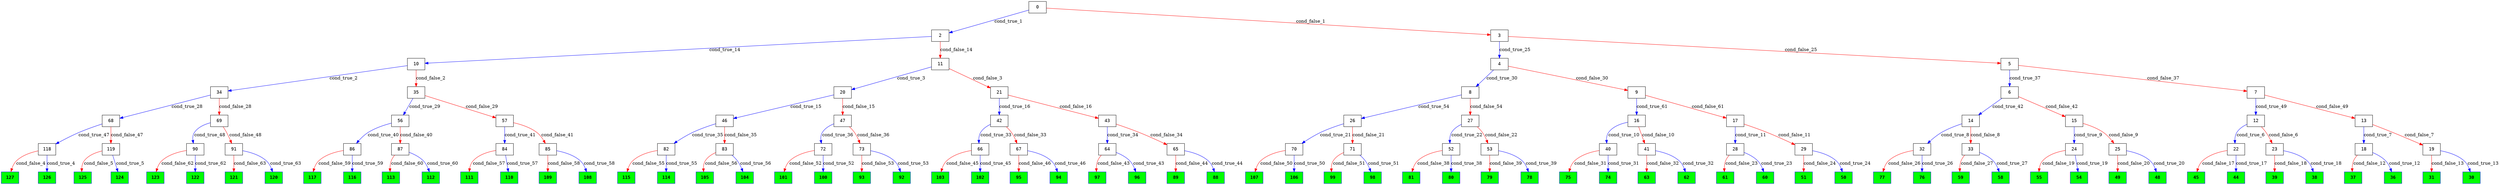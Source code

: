 digraph ExecutionTree {
	node [color=black fontname=Courier height=.5 shape=record]
	99 [color=blue, fillcolor=green, style=filled, fontcolor=black, fontname="Courier-Bold"]
	98 [color=blue, fillcolor=green, style=filled, fontcolor=black, fontname="Courier-Bold"]
	97 [color=blue, fillcolor=green, style=filled, fontcolor=black, fontname="Courier-Bold"]
	96 [color=blue, fillcolor=green, style=filled, fontcolor=black, fontname="Courier-Bold"]
	95 [color=blue, fillcolor=green, style=filled, fontcolor=black, fontname="Courier-Bold"]
	94 [color=blue, fillcolor=green, style=filled, fontcolor=black, fontname="Courier-Bold"]
	93 [color=blue, fillcolor=green, style=filled, fontcolor=black, fontname="Courier-Bold"]
	92 [color=blue, fillcolor=green, style=filled, fontcolor=black, fontname="Courier-Bold"]
	89 [color=blue, fillcolor=green, style=filled, fontcolor=black, fontname="Courier-Bold"]
	88 [color=blue, fillcolor=green, style=filled, fontcolor=black, fontname="Courier-Bold"]
	81 [color=blue, fillcolor=green, style=filled, fontcolor=black, fontname="Courier-Bold"]
	80 [color=blue, fillcolor=green, style=filled, fontcolor=black, fontname="Courier-Bold"]
	79 [color=blue, fillcolor=green, style=filled, fontcolor=black, fontname="Courier-Bold"]
	78 [color=blue, fillcolor=green, style=filled, fontcolor=black, fontname="Courier-Bold"]
	77 [color=blue, fillcolor=green, style=filled, fontcolor=black, fontname="Courier-Bold"]
	76 [color=blue, fillcolor=green, style=filled, fontcolor=black, fontname="Courier-Bold"]
	75 [color=blue, fillcolor=green, style=filled, fontcolor=black, fontname="Courier-Bold"]
	74 [color=blue, fillcolor=green, style=filled, fontcolor=black, fontname="Courier-Bold"]
	63 [color=blue, fillcolor=green, style=filled, fontcolor=black, fontname="Courier-Bold"]
	62 [color=blue, fillcolor=green, style=filled, fontcolor=black, fontname="Courier-Bold"]
	61 [color=blue, fillcolor=green, style=filled, fontcolor=black, fontname="Courier-Bold"]
	60 [color=blue, fillcolor=green, style=filled, fontcolor=black, fontname="Courier-Bold"]
	59 [color=blue, fillcolor=green, style=filled, fontcolor=black, fontname="Courier-Bold"]
	58 [color=blue, fillcolor=green, style=filled, fontcolor=black, fontname="Courier-Bold"]
	55 [color=blue, fillcolor=green, style=filled, fontcolor=black, fontname="Courier-Bold"]
	54 [color=blue, fillcolor=green, style=filled, fontcolor=black, fontname="Courier-Bold"]
	51 [color=blue, fillcolor=green, style=filled, fontcolor=black, fontname="Courier-Bold"]
	50 [color=blue, fillcolor=green, style=filled, fontcolor=black, fontname="Courier-Bold"]
	49 [color=blue, fillcolor=green, style=filled, fontcolor=black, fontname="Courier-Bold"]
	48 [color=blue, fillcolor=green, style=filled, fontcolor=black, fontname="Courier-Bold"]
	45 [color=blue, fillcolor=green, style=filled, fontcolor=black, fontname="Courier-Bold"]
	44 [color=blue, fillcolor=green, style=filled, fontcolor=black, fontname="Courier-Bold"]
	39 [color=blue, fillcolor=green, style=filled, fontcolor=black, fontname="Courier-Bold"]
	38 [color=blue, fillcolor=green, style=filled, fontcolor=black, fontname="Courier-Bold"]
	37 [color=blue, fillcolor=green, style=filled, fontcolor=black, fontname="Courier-Bold"]
	36 [color=blue, fillcolor=green, style=filled, fontcolor=black, fontname="Courier-Bold"]
	31 [color=blue, fillcolor=green, style=filled, fontcolor=black, fontname="Courier-Bold"]
	30 [color=blue, fillcolor=green, style=filled, fontcolor=black, fontname="Courier-Bold"]
	127 [color=blue, fillcolor=green, style=filled, fontcolor=black, fontname="Courier-Bold"]
	126 [color=blue, fillcolor=green, style=filled, fontcolor=black, fontname="Courier-Bold"]
	125 [color=blue, fillcolor=green, style=filled, fontcolor=black, fontname="Courier-Bold"]
	124 [color=blue, fillcolor=green, style=filled, fontcolor=black, fontname="Courier-Bold"]
	123 [color=blue, fillcolor=green, style=filled, fontcolor=black, fontname="Courier-Bold"]
	122 [color=blue, fillcolor=green, style=filled, fontcolor=black, fontname="Courier-Bold"]
	121 [color=blue, fillcolor=green, style=filled, fontcolor=black, fontname="Courier-Bold"]
	120 [color=blue, fillcolor=green, style=filled, fontcolor=black, fontname="Courier-Bold"]
	117 [color=blue, fillcolor=green, style=filled, fontcolor=black, fontname="Courier-Bold"]
	116 [color=blue, fillcolor=green, style=filled, fontcolor=black, fontname="Courier-Bold"]
	115 [color=blue, fillcolor=green, style=filled, fontcolor=black, fontname="Courier-Bold"]
	114 [color=blue, fillcolor=green, style=filled, fontcolor=black, fontname="Courier-Bold"]
	113 [color=blue, fillcolor=green, style=filled, fontcolor=black, fontname="Courier-Bold"]
	112 [color=blue, fillcolor=green, style=filled, fontcolor=black, fontname="Courier-Bold"]
	111 [color=blue, fillcolor=green, style=filled, fontcolor=black, fontname="Courier-Bold"]
	110 [color=blue, fillcolor=green, style=filled, fontcolor=black, fontname="Courier-Bold"]
	109 [color=blue, fillcolor=green, style=filled, fontcolor=black, fontname="Courier-Bold"]
	108 [color=blue, fillcolor=green, style=filled, fontcolor=black, fontname="Courier-Bold"]
	107 [color=blue, fillcolor=green, style=filled, fontcolor=black, fontname="Courier-Bold"]
	106 [color=blue, fillcolor=green, style=filled, fontcolor=black, fontname="Courier-Bold"]
	105 [color=blue, fillcolor=green, style=filled, fontcolor=black, fontname="Courier-Bold"]
	104 [color=blue, fillcolor=green, style=filled, fontcolor=black, fontname="Courier-Bold"]
	103 [color=blue, fillcolor=green, style=filled, fontcolor=black, fontname="Courier-Bold"]
	102 [color=blue, fillcolor=green, style=filled, fontcolor=black, fontname="Courier-Bold"]
	101 [color=blue, fillcolor=green, style=filled, fontcolor=black, fontname="Courier-Bold"]
	100 [color=blue, fillcolor=green, style=filled, fontcolor=black, fontname="Courier-Bold"]
	0 -> 2 [label=cond_true_1 color=blue]
	0 -> 3 [label=cond_false_1 color=red]
	2 -> 10 [label=cond_true_14 color=blue]
	2 -> 11 [label=cond_false_14 color=red]
	3 -> 4 [label=cond_true_25 color=blue]
	3 -> 5 [label=cond_false_25 color=red]
	10 -> 34 [label=cond_true_2 color=blue]
	10 -> 35 [label=cond_false_2 color=red]
	34 -> 68 [label=cond_true_28 color=blue]
	34 -> 69 [label=cond_false_28 color=red]
	35 -> 56 [label=cond_true_29 color=blue]
	35 -> 57 [label=cond_false_29 color=red]
	11 -> 20 [label=cond_true_3 color=blue]
	11 -> 21 [label=cond_false_3 color=red]
	20 -> 46 [label=cond_true_15 color=blue]
	20 -> 47 [label=cond_false_15 color=red]
	21 -> 42 [label=cond_true_16 color=blue]
	21 -> 43 [label=cond_false_16 color=red]
	118 -> 126 [label=cond_true_4 color=blue]
	118 -> 127 [label=cond_false_4 color=red]
	119 -> 124 [label=cond_true_5 color=blue]
	119 -> 125 [label=cond_false_5 color=red]
	12 -> 22 [label=cond_true_6 color=blue]
	12 -> 23 [label=cond_false_6 color=red]
	22 -> 44 [label=cond_true_17 color=blue]
	22 -> 45 [label=cond_false_17 color=red]
	23 -> 38 [label=cond_true_18 color=blue]
	23 -> 39 [label=cond_false_18 color=red]
	13 -> 18 [label=cond_true_7 color=blue]
	13 -> 19 [label=cond_false_7 color=red]
	18 -> 36 [label=cond_true_12 color=blue]
	18 -> 37 [label=cond_false_12 color=red]
	19 -> 30 [label=cond_true_13 color=blue]
	19 -> 31 [label=cond_false_13 color=red]
	14 -> 32 [label=cond_true_8 color=blue]
	14 -> 33 [label=cond_false_8 color=red]
	32 -> 76 [label=cond_true_26 color=blue]
	32 -> 77 [label=cond_false_26 color=red]
	33 -> 58 [label=cond_true_27 color=blue]
	33 -> 59 [label=cond_false_27 color=red]
	15 -> 24 [label=cond_true_9 color=blue]
	15 -> 25 [label=cond_false_9 color=red]
	24 -> 54 [label=cond_true_19 color=blue]
	24 -> 55 [label=cond_false_19 color=red]
	25 -> 48 [label=cond_true_20 color=blue]
	25 -> 49 [label=cond_false_20 color=red]
	16 -> 40 [label=cond_true_10 color=blue]
	16 -> 41 [label=cond_false_10 color=red]
	40 -> 74 [label=cond_true_31 color=blue]
	40 -> 75 [label=cond_false_31 color=red]
	41 -> 62 [label=cond_true_32 color=blue]
	41 -> 63 [label=cond_false_32 color=red]
	17 -> 28 [label=cond_true_11 color=blue]
	17 -> 29 [label=cond_false_11 color=red]
	28 -> 60 [label=cond_true_23 color=blue]
	28 -> 61 [label=cond_false_23 color=red]
	29 -> 50 [label=cond_true_24 color=blue]
	29 -> 51 [label=cond_false_24 color=red]
	46 -> 82 [label=cond_true_35 color=blue]
	46 -> 83 [label=cond_false_35 color=red]
	47 -> 72 [label=cond_true_36 color=blue]
	47 -> 73 [label=cond_false_36 color=red]
	42 -> 66 [label=cond_true_33 color=blue]
	42 -> 67 [label=cond_false_33 color=red]
	43 -> 64 [label=cond_true_34 color=blue]
	43 -> 65 [label=cond_false_34 color=red]
	26 -> 70 [label=cond_true_21 color=blue]
	26 -> 71 [label=cond_false_21 color=red]
	70 -> 106 [label=cond_true_50 color=blue]
	70 -> 107 [label=cond_false_50 color=red]
	71 -> 98 [label=cond_true_51 color=blue]
	71 -> 99 [label=cond_false_51 color=red]
	27 -> 52 [label=cond_true_22 color=blue]
	27 -> 53 [label=cond_false_22 color=red]
	52 -> 80 [label=cond_true_38 color=blue]
	52 -> 81 [label=cond_false_38 color=red]
	53 -> 78 [label=cond_true_39 color=blue]
	53 -> 79 [label=cond_false_39 color=red]
	4 -> 8 [label=cond_true_30 color=blue]
	4 -> 9 [label=cond_false_30 color=red]
	5 -> 6 [label=cond_true_37 color=blue]
	5 -> 7 [label=cond_false_37 color=red]
	68 -> 118 [label=cond_true_47 color=blue]
	68 -> 119 [label=cond_false_47 color=red]
	69 -> 90 [label=cond_true_48 color=blue]
	69 -> 91 [label=cond_false_48 color=red]
	56 -> 86 [label=cond_true_40 color=blue]
	56 -> 87 [label=cond_false_40 color=red]
	57 -> 84 [label=cond_true_41 color=blue]
	57 -> 85 [label=cond_false_41 color=red]
	8 -> 26 [label=cond_true_54 color=blue]
	8 -> 27 [label=cond_false_54 color=red]
	9 -> 16 [label=cond_true_61 color=blue]
	9 -> 17 [label=cond_false_61 color=red]
	66 -> 102 [label=cond_true_45 color=blue]
	66 -> 103 [label=cond_false_45 color=red]
	67 -> 94 [label=cond_true_46 color=blue]
	67 -> 95 [label=cond_false_46 color=red]
	64 -> 96 [label=cond_true_43 color=blue]
	64 -> 97 [label=cond_false_43 color=red]
	65 -> 88 [label=cond_true_44 color=blue]
	65 -> 89 [label=cond_false_44 color=red]
	82 -> 114 [label=cond_true_55 color=blue]
	82 -> 115 [label=cond_false_55 color=red]
	83 -> 104 [label=cond_true_56 color=blue]
	83 -> 105 [label=cond_false_56 color=red]
	72 -> 100 [label=cond_true_52 color=blue]
	72 -> 101 [label=cond_false_52 color=red]
	73 -> 92 [label=cond_true_53 color=blue]
	73 -> 93 [label=cond_false_53 color=red]
	6 -> 14 [label=cond_true_42 color=blue]
	6 -> 15 [label=cond_false_42 color=red]
	7 -> 12 [label=cond_true_49 color=blue]
	7 -> 13 [label=cond_false_49 color=red]
	86 -> 116 [label=cond_true_59 color=blue]
	86 -> 117 [label=cond_false_59 color=red]
	87 -> 112 [label=cond_true_60 color=blue]
	87 -> 113 [label=cond_false_60 color=red]
	84 -> 110 [label=cond_true_57 color=blue]
	84 -> 111 [label=cond_false_57 color=red]
	85 -> 108 [label=cond_true_58 color=blue]
	85 -> 109 [label=cond_false_58 color=red]
	90 -> 122 [label=cond_true_62 color=blue]
	90 -> 123 [label=cond_false_62 color=red]
	91 -> 120 [label=cond_true_63 color=blue]
	91 -> 121 [label=cond_false_63 color=red]
}
